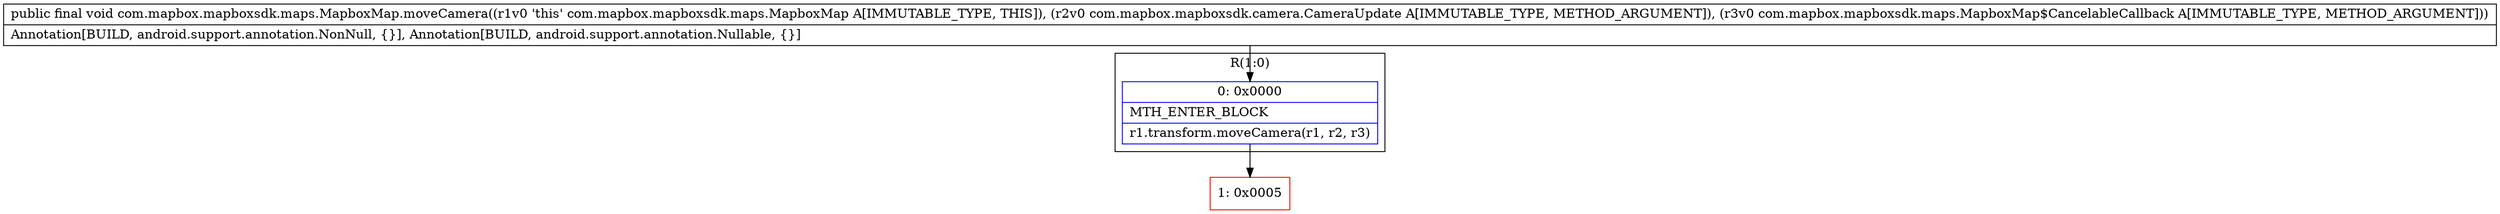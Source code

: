 digraph "CFG forcom.mapbox.mapboxsdk.maps.MapboxMap.moveCamera(Lcom\/mapbox\/mapboxsdk\/camera\/CameraUpdate;Lcom\/mapbox\/mapboxsdk\/maps\/MapboxMap$CancelableCallback;)V" {
subgraph cluster_Region_1021817303 {
label = "R(1:0)";
node [shape=record,color=blue];
Node_0 [shape=record,label="{0\:\ 0x0000|MTH_ENTER_BLOCK\l|r1.transform.moveCamera(r1, r2, r3)\l}"];
}
Node_1 [shape=record,color=red,label="{1\:\ 0x0005}"];
MethodNode[shape=record,label="{public final void com.mapbox.mapboxsdk.maps.MapboxMap.moveCamera((r1v0 'this' com.mapbox.mapboxsdk.maps.MapboxMap A[IMMUTABLE_TYPE, THIS]), (r2v0 com.mapbox.mapboxsdk.camera.CameraUpdate A[IMMUTABLE_TYPE, METHOD_ARGUMENT]), (r3v0 com.mapbox.mapboxsdk.maps.MapboxMap$CancelableCallback A[IMMUTABLE_TYPE, METHOD_ARGUMENT]))  | Annotation[BUILD, android.support.annotation.NonNull, \{\}], Annotation[BUILD, android.support.annotation.Nullable, \{\}]\l}"];
MethodNode -> Node_0;
Node_0 -> Node_1;
}

